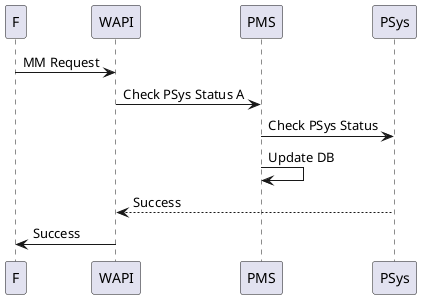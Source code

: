 'Author: Devatanu Banerjee
'Date: 04 Jan 2024

@startuml PIDV
F -> WAPI: MM Request
WAPI -> PMS: Check PSys Status A
PMS -> PSys: Check PSys Status
PMS -> PMS: Update DB
PSys --> WAPI: Success
WAPI -> F: Success
@enduml